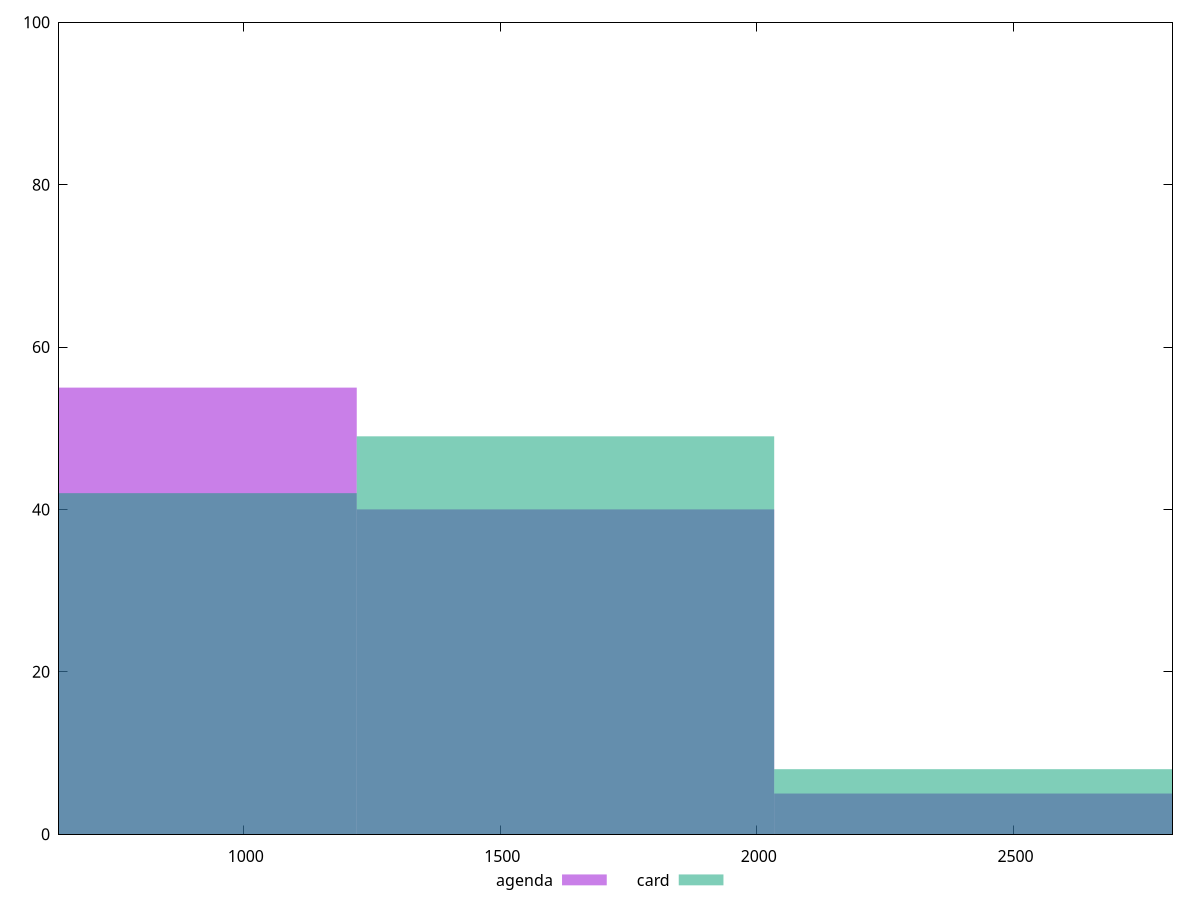 reset

$agenda <<EOF
813.5063025914802 55
1627.0126051829604 40
2440.518907774441 5
EOF

$card <<EOF
813.5063025914802 42
1627.0126051829604 49
2440.518907774441 8
EOF

set key outside below
set boxwidth 813.5063025914802
set xrange [640:2810]
set yrange [0:100]
set trange [0:100]
set style fill transparent solid 0.5 noborder
set terminal svg size 640, 500 enhanced background rgb 'white'
set output "reports/report_00027_2021-02-24T12-40-31.850Z/uses-http2/comparison/histogram/1_vs_2.svg"

plot $agenda title "agenda" with boxes, \
     $card title "card" with boxes

reset
